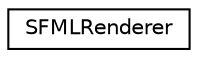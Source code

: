 digraph "Graphical Class Hierarchy"
{
 // LATEX_PDF_SIZE
  edge [fontname="Helvetica",fontsize="10",labelfontname="Helvetica",labelfontsize="10"];
  node [fontname="Helvetica",fontsize="10",shape=record];
  rankdir="LR";
  Node0 [label="SFMLRenderer",height=0.2,width=0.4,color="black", fillcolor="white", style="filled",URL="$classSFMLRenderer.html",tooltip=" "];
}
